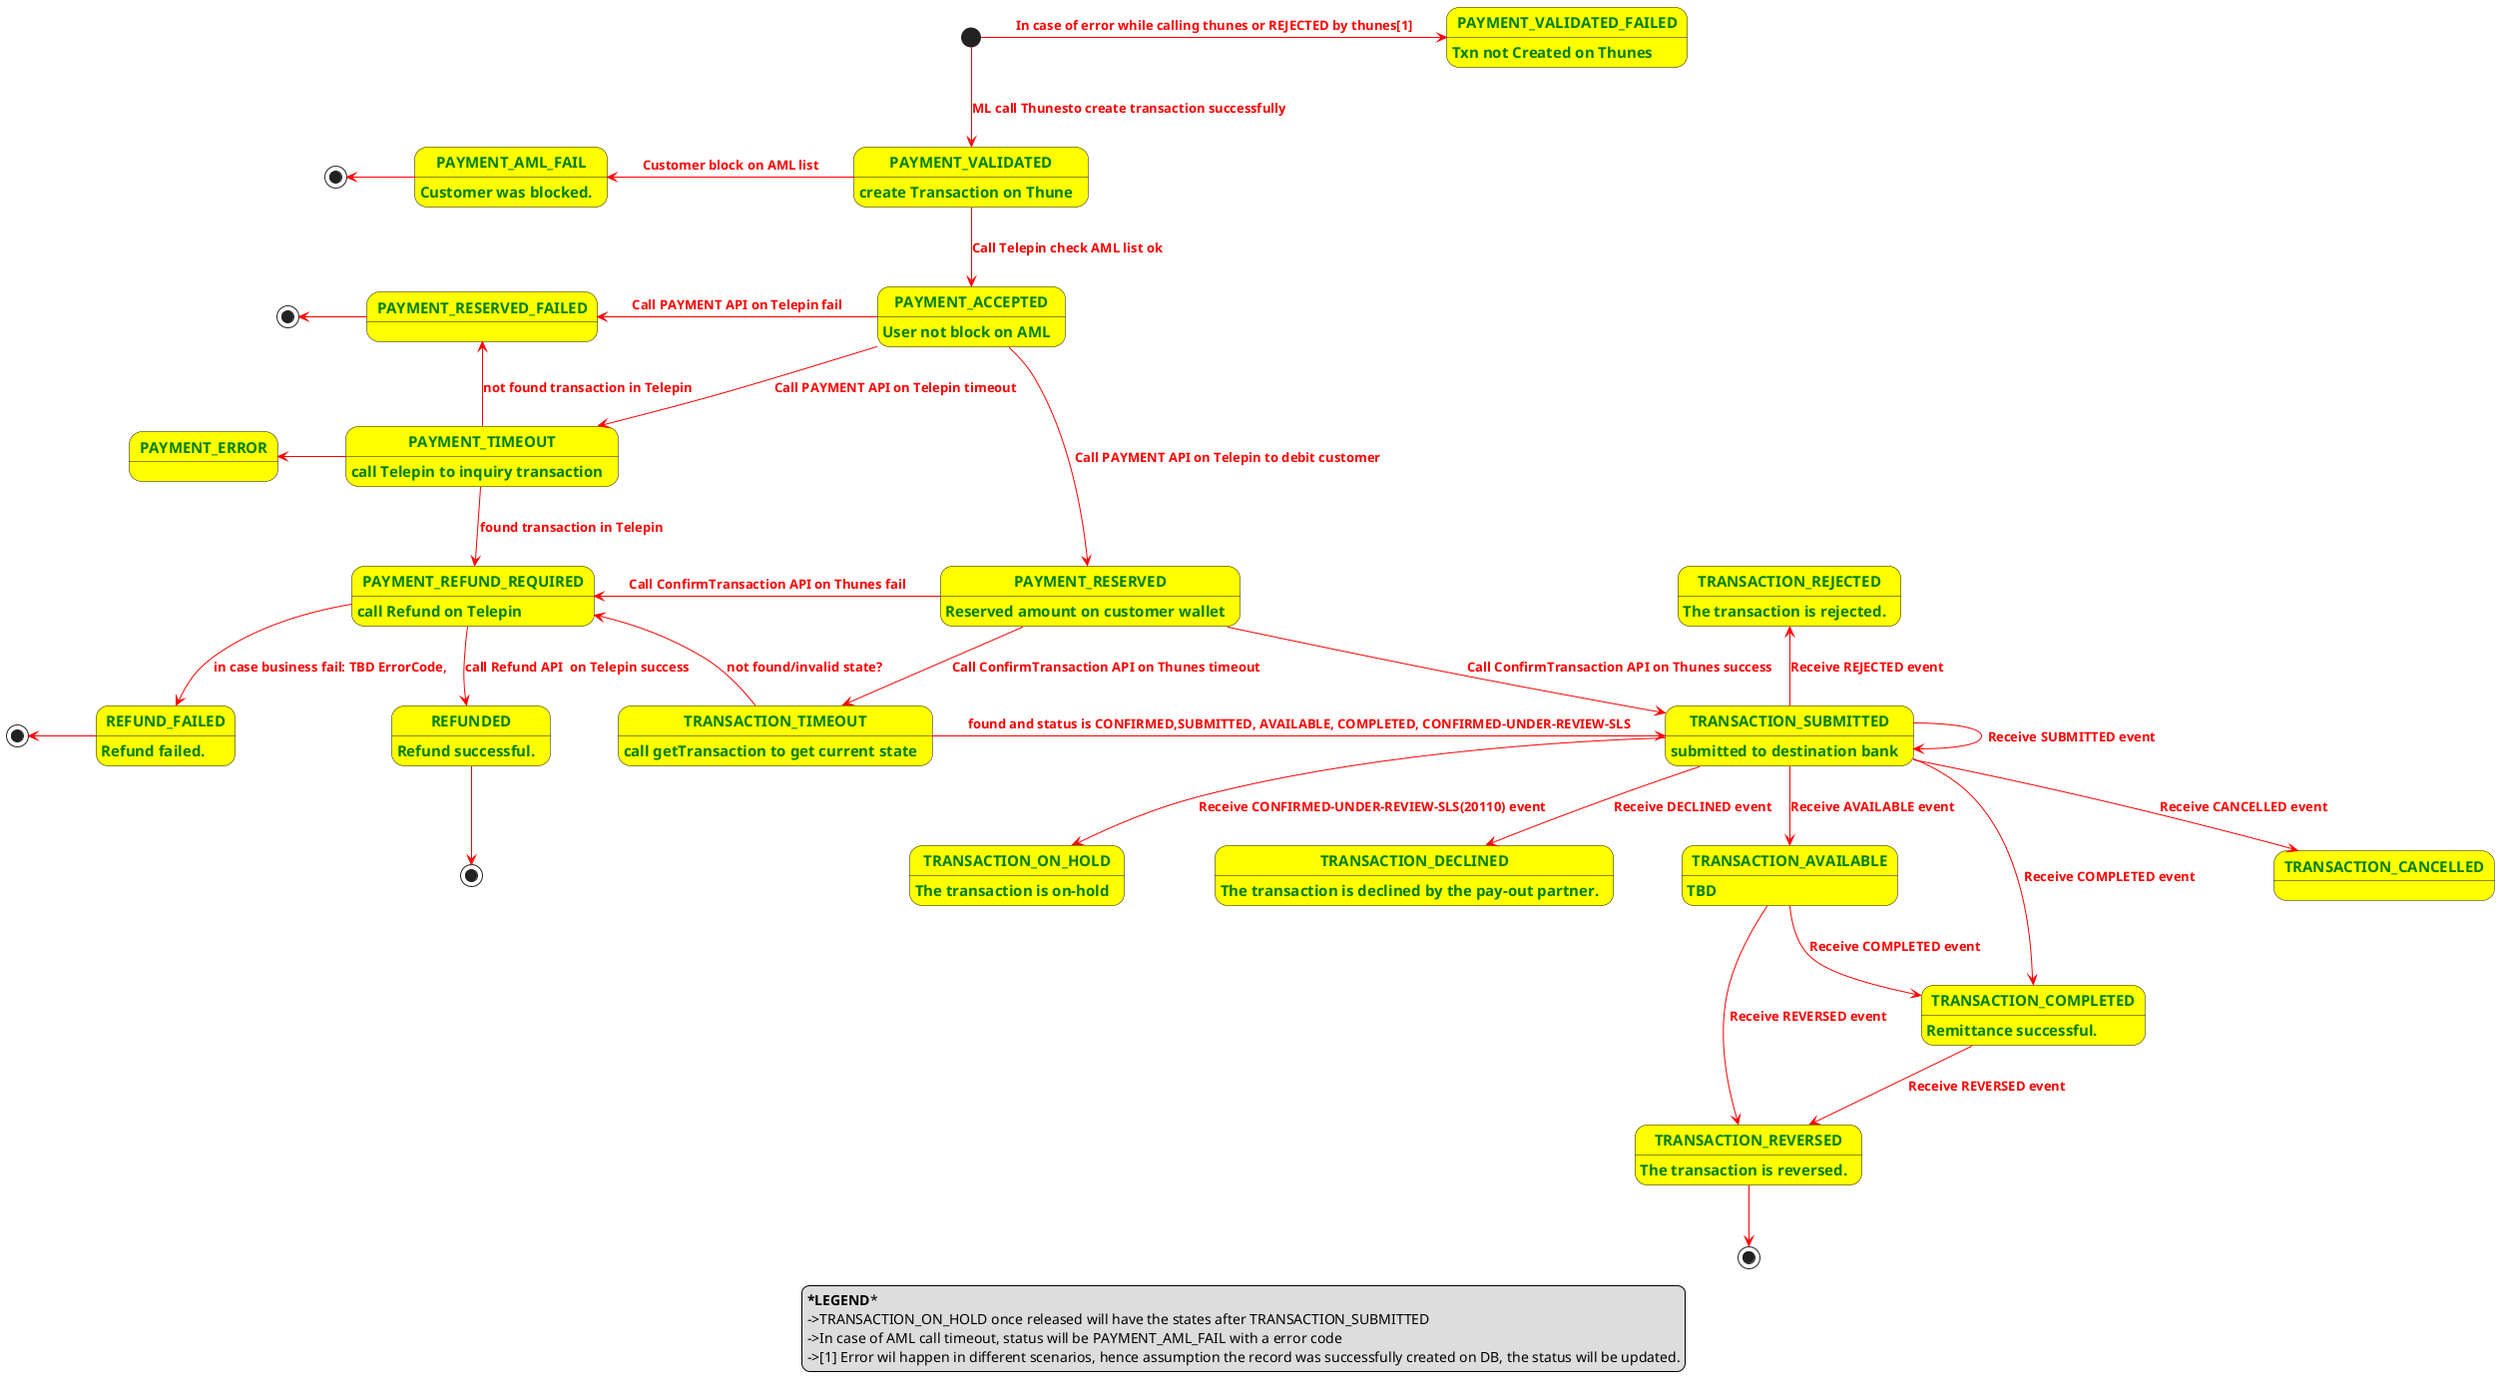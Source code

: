 @startuml
skinparam State {
  BackgroundColor yellow
  FontColor GREEN
  FontName Sanserif
  FontSize 15
  FontStyle bold
'LineColor Red

}

<style>
 arrow {
  FontColor RED
  FontName Sanserif
  FontStyle bold
    LineColor Red
  }

</style>

state end1    <<end>>
state end2    <<end>>
state end3    <<end>>
state end5    <<end>>
[*] -down-> PAYMENT_VALIDATED : ML call Thunesto create transaction successfully
[*] -> PAYMENT_VALIDATED_FAILED: In case of error while calling thunes or REJECTED by thunes[1]

' PREPAY_INITIATED -down-> PAYMENT_VALIDATED : Call Thunes Send Money Validate Success
' PREPAY_INITIATED -left->  PREPAY_FAILED : Call Thunes fail or validate request fail

PAYMENT_VALIDATED -down-> PAYMENT_ACCEPTED: Call Telepin check AML list ok
PAYMENT_VALIDATED -left-> PAYMENT_AML_FAIL: Customer block on AML list

PAYMENT_ACCEPTED -down-> PAYMENT_RESERVED : Call PAYMENT API on Telepin to debit customer
PAYMENT_ACCEPTED -left-> PAYMENT_RESERVED_FAILED : Call PAYMENT API on Telepin fail
PAYMENT_ACCEPTED -down-> PAYMENT_TIMEOUT : Call PAYMENT API on Telepin timeout

PAYMENT_TIMEOUT -up->PAYMENT_RESERVED_FAILED: not found transaction in Telepin
PAYMENT_TIMEOUT -down->PAYMENT_REFUND_REQUIRED: found transaction in Telepin
PAYMENT_TIMEOUT -left-> PAYMENT_ERROR

PAYMENT_REFUND_REQUIRED -down-> REFUNDED: call Refund API  on Telepin success
PAYMENT_REFUND_REQUIRED -down-> REFUND_FAILED: in case business fail: TBD ErrorCode,


PAYMENT_RESERVED -down-> TRANSACTION_SUBMITTED: Call ConfirmTransaction API on Thunes success
PAYMENT_RESERVED -left-> PAYMENT_REFUND_REQUIRED : Call ConfirmTransaction API on Thunes fail
PAYMENT_RESERVED -down-> TRANSACTION_TIMEOUT : Call ConfirmTransaction API on Thunes timeout
TRANSACTION_TIMEOUT -down-> PAYMENT_REFUND_REQUIRED: not found/invalid state?
TRANSACTION_TIMEOUT -right-> TRANSACTION_SUBMITTED: found and status is CONFIRMED,SUBMITTED, AVAILABLE, COMPLETED, CONFIRMED-UNDER-REVIEW-SLS

TRANSACTION_SUBMITTED -up-> TRANSACTION_REJECTED: Receive REJECTED event
TRANSACTION_SUBMITTED -down-> TRANSACTION_CANCELLED: Receive CANCELLED event
TRANSACTION_SUBMITTED -down-> TRANSACTION_SUBMITTED: Receive SUBMITTED event

TRANSACTION_SUBMITTED -down-> TRANSACTION_ON_HOLD: Receive CONFIRMED-UNDER-REVIEW-SLS(20110) event
TRANSACTION_SUBMITTED -down-> TRANSACTION_DECLINED: Receive DECLINED event
TRANSACTION_SUBMITTED -down-> TRANSACTION_AVAILABLE: Receive AVAILABLE event
TRANSACTION_AVAILABLE -down-> TRANSACTION_REVERSED: Receive REVERSED event
TRANSACTION_AVAILABLE -down-> TRANSACTION_COMPLETED: Receive COMPLETED event
TRANSACTION_SUBMITTED -down-> TRANSACTION_COMPLETED: Receive COMPLETED event
TRANSACTION_COMPLETED -down-> TRANSACTION_REVERSED: Receive REVERSED event

REFUNDED --> [*]
PAYMENT_AML_FAIL -left-> end1
PAYMENT_RESERVED_FAILED -left-> end2
REFUND_FAILED -left-> end3
TRANSACTION_REVERSED -down-> end5

PAYMENT_VALIDATED: create Transaction on Thune
PAYMENT_VALIDATED_FAILED: Txn not Created on Thunes
PAYMENT_AML_FAIL : Customer was blocked.
PAYMENT_ACCEPTED : User not block on AML
PAYMENT_RESERVED: Reserved amount on customer wallet
PAYMENT_TIMEOUT: call Telepin to inquiry transaction
TRANSACTION_SUBMITTED: submitted to destination bank
TRANSACTION_AVAILABLE: TBD
TRANSACTION_DECLINED: The transaction is declined by the pay-out partner.
TRANSACTION_COMPLETED : Remittance successful.
TRANSACTION_REVERSED: The transaction is reversed.
TRANSACTION_TIMEOUT: call getTransaction to get current state
TRANSACTION_REJECTED: The transaction is rejected.
TRANSACTION_ON_HOLD: The transaction is on-hold
REFUNDED : Refund successful.
REFUND_FAILED : Refund failed.
PAYMENT_REFUND_REQUIRED: call Refund on Telepin
'in case Thunes refund success and Telepin fail then status is PAYMENT_REFUND_REQUIRED'

legend
***LEGEND***
->TRANSACTION_ON_HOLD once released will have the states after TRANSACTION_SUBMITTED
->In case of AML call timeout, status will be PAYMENT_AML_FAIL with a error code
->[1] Error wil happen in different scenarios, hence assumption the record was successfully created on DB, the status will be updated.
end legend
@enduml